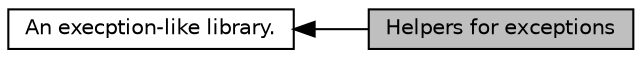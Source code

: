 digraph "Helpers for exceptions"
{
  edge [fontname="Helvetica",fontsize="10",labelfontname="Helvetica",labelfontsize="10"];
  node [fontname="Helvetica",fontsize="10",shape=record];
  rankdir=LR;
  Node0 [label="Helpers for exceptions",height=0.2,width=0.4,color="black", fillcolor="grey75", style="filled", fontcolor="black"];
  Node1 [label="An execption-like library.",height=0.2,width=0.4,color="black", fillcolor="white", style="filled",URL="$group__exceptions.html",tooltip="An exception-like mechanism for C. "];
  Node1->Node0 [shape=plaintext, dir="back", style="solid"];
}
